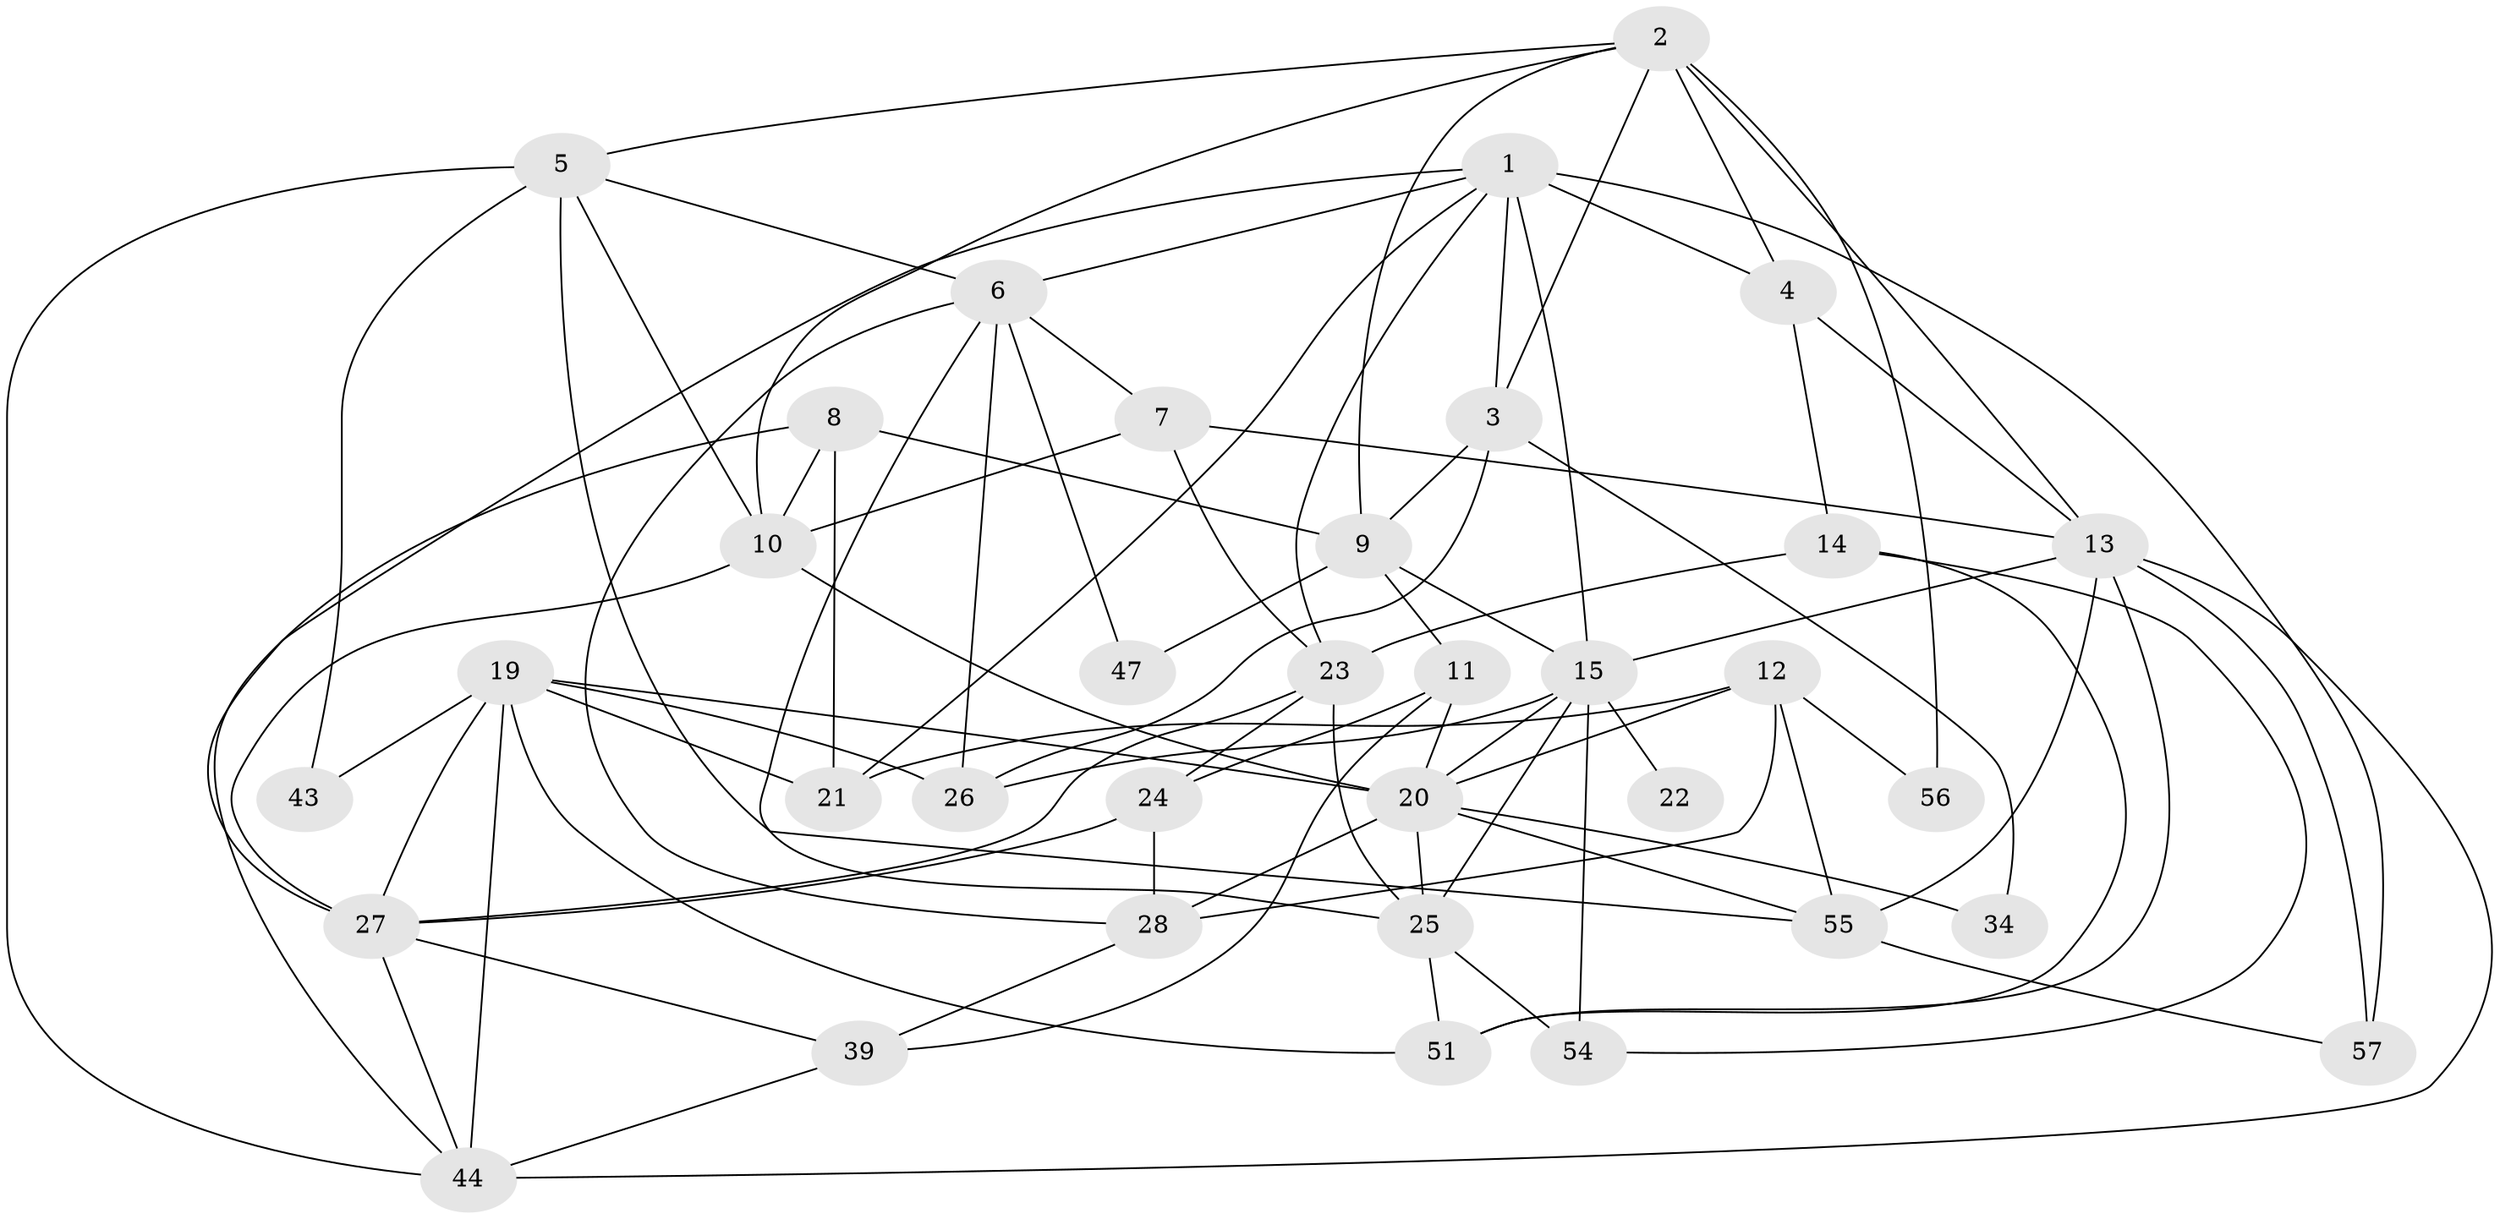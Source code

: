 // original degree distribution, {5: 0.2413793103448276, 7: 0.034482758620689655, 4: 0.3620689655172414, 3: 0.1724137931034483, 2: 0.13793103448275862, 6: 0.05172413793103448}
// Generated by graph-tools (version 1.1) at 2025/41/03/06/25 10:41:52]
// undirected, 35 vertices, 86 edges
graph export_dot {
graph [start="1"]
  node [color=gray90,style=filled];
  1 [super="+18"];
  2 [super="+53"];
  3 [super="+50"];
  4;
  5 [super="+17"];
  6 [super="+46"];
  7 [super="+41"];
  8;
  9 [super="+31"];
  10 [super="+16"];
  11 [super="+48"];
  12 [super="+30"];
  13 [super="+40"];
  14;
  15 [super="+37"];
  19 [super="+29"];
  20 [super="+32"];
  21 [super="+45"];
  22;
  23 [super="+35"];
  24 [super="+33"];
  25 [super="+52"];
  26 [super="+38"];
  27 [super="+36"];
  28 [super="+42"];
  34;
  39;
  43;
  44 [super="+49"];
  47;
  51;
  54;
  55 [super="+58"];
  56;
  57;
  1 -- 57;
  1 -- 3;
  1 -- 4;
  1 -- 21;
  1 -- 23;
  1 -- 15;
  1 -- 27;
  1 -- 6;
  2 -- 3 [weight=2];
  2 -- 5;
  2 -- 9 [weight=2];
  2 -- 56;
  2 -- 10;
  2 -- 4;
  2 -- 13;
  3 -- 34;
  3 -- 9;
  3 -- 26 [weight=3];
  4 -- 14;
  4 -- 13;
  5 -- 44;
  5 -- 6;
  5 -- 55;
  5 -- 43;
  5 -- 10;
  6 -- 26;
  6 -- 47;
  6 -- 7;
  6 -- 28;
  6 -- 25;
  7 -- 23;
  7 -- 13;
  7 -- 10;
  8 -- 44;
  8 -- 21;
  8 -- 9;
  8 -- 10;
  9 -- 11;
  9 -- 47;
  9 -- 15;
  10 -- 27;
  10 -- 20;
  11 -- 39;
  11 -- 24;
  11 -- 20;
  12 -- 28;
  12 -- 20;
  12 -- 21;
  12 -- 55;
  12 -- 56;
  13 -- 57;
  13 -- 15;
  13 -- 51;
  13 -- 44 [weight=2];
  13 -- 55;
  14 -- 23;
  14 -- 54;
  14 -- 51;
  15 -- 22 [weight=2];
  15 -- 54;
  15 -- 25;
  15 -- 20;
  15 -- 26;
  19 -- 43;
  19 -- 27;
  19 -- 44;
  19 -- 20;
  19 -- 21;
  19 -- 51;
  19 -- 26;
  20 -- 25;
  20 -- 28;
  20 -- 34;
  20 -- 55;
  23 -- 25;
  23 -- 27;
  23 -- 24;
  24 -- 27;
  24 -- 28;
  25 -- 51;
  25 -- 54;
  27 -- 44;
  27 -- 39;
  28 -- 39;
  39 -- 44;
  55 -- 57;
}
